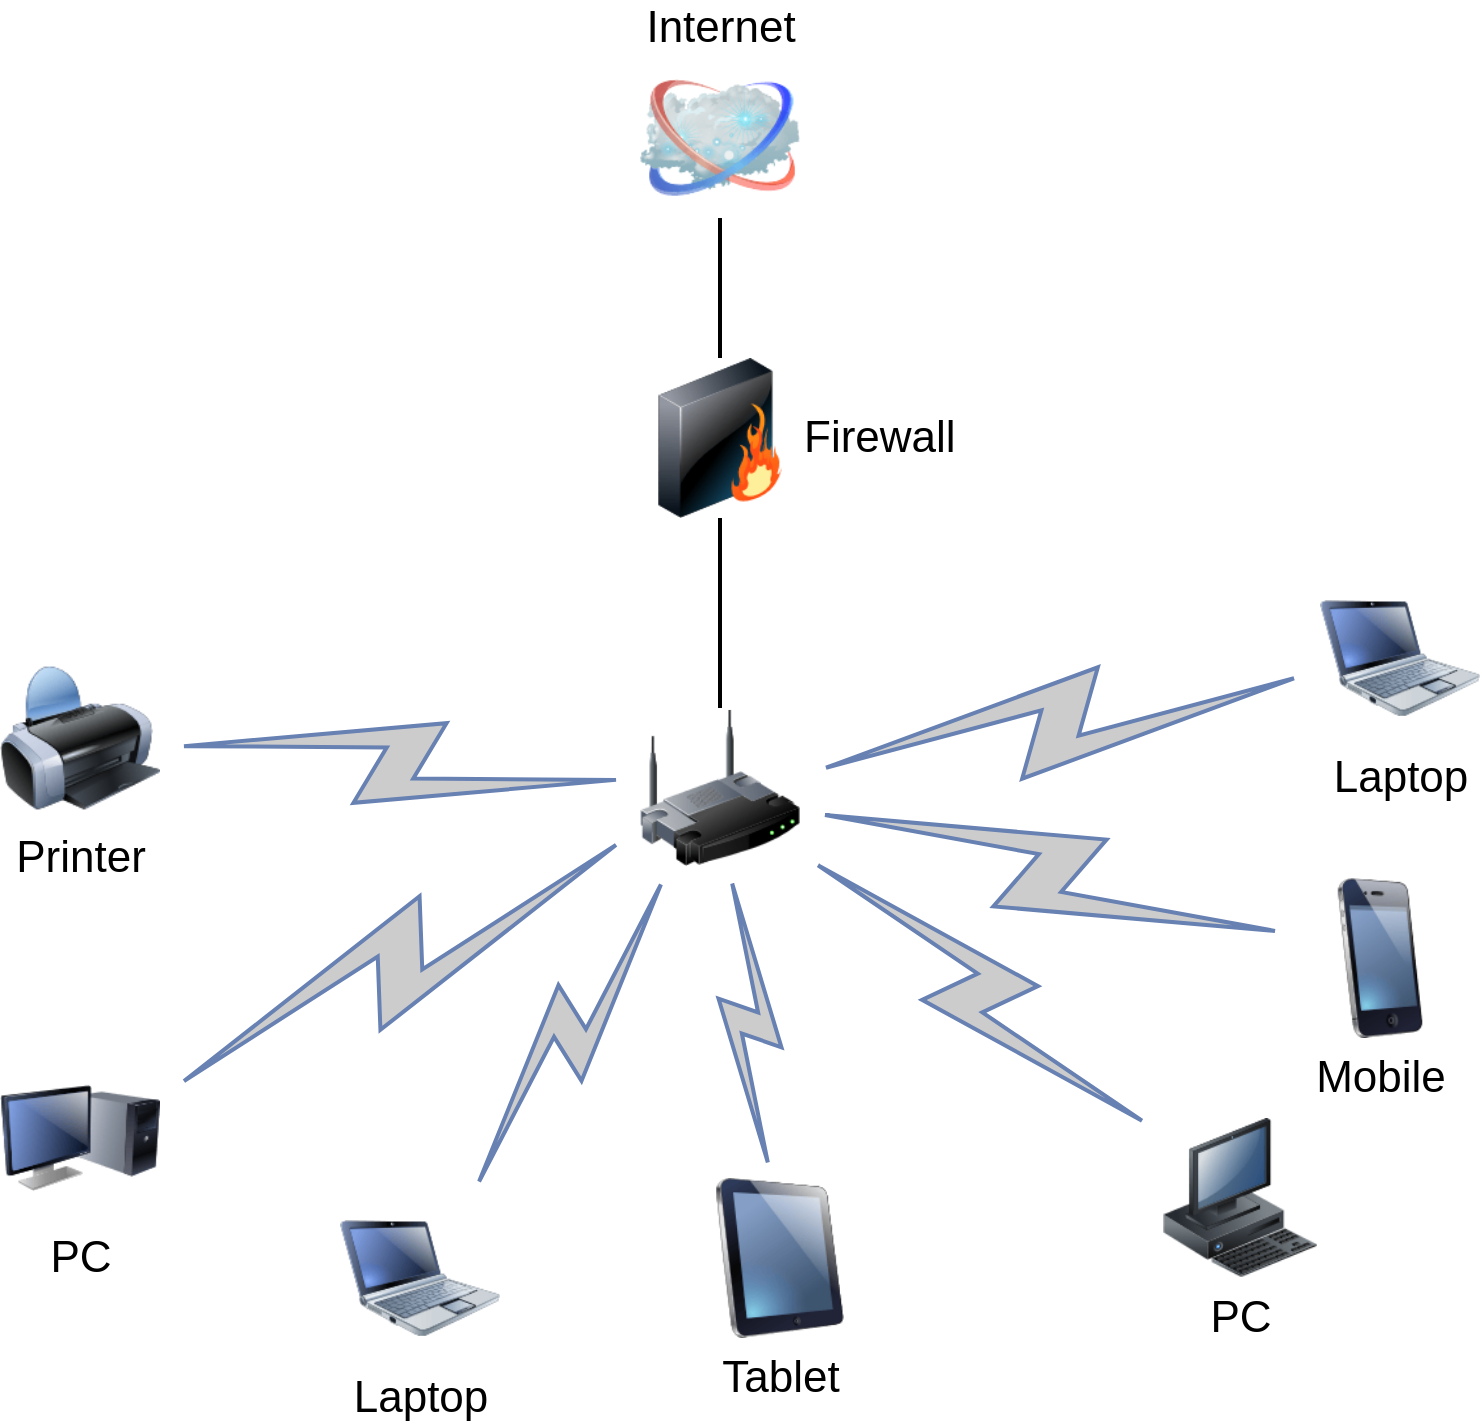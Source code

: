 <mxfile version="26.0.4" pages="3">
  <diagram name="Page-1" id="55a83fd1-7818-8e21-69c5-c3457e3827bb">
    <mxGraphModel dx="1408" dy="748" grid="1" gridSize="10" guides="1" tooltips="1" connect="1" arrows="1" fold="1" page="1" pageScale="1" pageWidth="1100" pageHeight="850" background="none" math="0" shadow="0">
      <root>
        <mxCell id="0" />
        <mxCell id="1" parent="0" />
        <mxCell id="69ecfefc5c41e42c-18" style="edgeStyle=none;rounded=0;html=1;labelBackgroundColor=none;endArrow=none;strokeWidth=2;fontFamily=Verdana;fontSize=22" parent="1" source="69ecfefc5c41e42c-1" target="69ecfefc5c41e42c-3" edge="1">
          <mxGeometry relative="1" as="geometry" />
        </mxCell>
        <mxCell id="69ecfefc5c41e42c-1" value="" style="image;html=1;labelBackgroundColor=#ffffff;image=img/lib/clip_art/networking/Wireless_Router_128x128.png;rounded=1;shadow=0;comic=0;strokeWidth=2;fontSize=22" parent="1" vertex="1">
          <mxGeometry x="470" y="465" width="80" height="80" as="geometry" />
        </mxCell>
        <mxCell id="69ecfefc5c41e42c-2" value="Internet" style="image;html=1;labelBackgroundColor=#ffffff;image=img/lib/clip_art/networking/Cloud_128x128.png;rounded=1;shadow=0;comic=0;strokeWidth=2;fontSize=22;labelPosition=center;verticalLabelPosition=top;align=center;verticalAlign=bottom;" parent="1" vertex="1">
          <mxGeometry x="470" y="140" width="80" height="80" as="geometry" />
        </mxCell>
        <mxCell id="69ecfefc5c41e42c-19" style="edgeStyle=none;rounded=0;html=1;labelBackgroundColor=none;endArrow=none;strokeWidth=2;fontFamily=Verdana;fontSize=22" parent="1" source="69ecfefc5c41e42c-3" target="69ecfefc5c41e42c-2" edge="1">
          <mxGeometry relative="1" as="geometry" />
        </mxCell>
        <mxCell id="69ecfefc5c41e42c-3" value="Firewall" style="image;html=1;labelBackgroundColor=#ffffff;image=img/lib/clip_art/networking/Firewall_128x128.png;rounded=1;shadow=0;comic=0;strokeWidth=2;fontSize=22;labelPosition=right;verticalLabelPosition=middle;align=left;verticalAlign=middle;" parent="1" vertex="1">
          <mxGeometry x="470" y="290" width="80" height="80" as="geometry" />
        </mxCell>
        <mxCell id="69ecfefc5c41e42c-4" value="Tablet" style="image;html=1;labelBackgroundColor=#ffffff;image=img/lib/clip_art/computers/iPad_128x128.png;rounded=1;shadow=0;comic=0;strokeWidth=2;fontSize=22" parent="1" vertex="1">
          <mxGeometry x="500" y="700" width="80" height="80" as="geometry" />
        </mxCell>
        <mxCell id="69ecfefc5c41e42c-5" value="PC" style="image;html=1;labelBackgroundColor=#ffffff;image=img/lib/clip_art/computers/Monitor_Tower_128x128.png;rounded=1;shadow=0;comic=0;strokeWidth=2;fontSize=22" parent="1" vertex="1">
          <mxGeometry x="150" y="640" width="80" height="80" as="geometry" />
        </mxCell>
        <mxCell id="69ecfefc5c41e42c-6" value="Printer" style="image;html=1;labelBackgroundColor=#ffffff;image=img/lib/clip_art/computers/Printer_128x128.png;rounded=1;shadow=0;comic=0;strokeWidth=2;fontSize=22" parent="1" vertex="1">
          <mxGeometry x="150" y="440" width="80" height="80" as="geometry" />
        </mxCell>
        <mxCell id="69ecfefc5c41e42c-7" value="PC" style="image;html=1;labelBackgroundColor=#ffffff;image=img/lib/clip_art/computers/Workstation_128x128.png;rounded=1;shadow=0;comic=0;strokeWidth=2;fontSize=22" parent="1" vertex="1">
          <mxGeometry x="730" y="670" width="80" height="80" as="geometry" />
        </mxCell>
        <mxCell id="69ecfefc5c41e42c-8" value="Mobile" style="image;html=1;labelBackgroundColor=#ffffff;image=img/lib/clip_art/telecommunication/iPhone_128x128.png;rounded=1;shadow=0;comic=0;strokeWidth=2;fontSize=22" parent="1" vertex="1">
          <mxGeometry x="800" y="550" width="80" height="80" as="geometry" />
        </mxCell>
        <mxCell id="69ecfefc5c41e42c-9" value="Laptop" style="image;html=1;labelBackgroundColor=#ffffff;image=img/lib/clip_art/computers/Netbook_128x128.png;rounded=1;shadow=0;comic=0;strokeColor=#000000;strokeWidth=2;fillColor=#FFFFFF;fontSize=22;fontColor=#000000;" parent="1" vertex="1">
          <mxGeometry x="810" y="400" width="80" height="80" as="geometry" />
        </mxCell>
        <mxCell id="69ecfefc5c41e42c-10" value="Laptop" style="image;html=1;labelBackgroundColor=#ffffff;image=img/lib/clip_art/computers/Netbook_128x128.png;rounded=1;shadow=0;comic=0;strokeWidth=2;fontSize=22" parent="1" vertex="1">
          <mxGeometry x="320" y="710" width="80" height="80" as="geometry" />
        </mxCell>
        <mxCell id="69ecfefc5c41e42c-11" value="" style="html=1;fillColor=#CCCCCC;strokeColor=#6881B3;gradientColor=none;gradientDirection=north;strokeWidth=2;shape=mxgraph.networks.comm_link_edge;html=1;labelBackgroundColor=none;endArrow=none;fontFamily=Verdana;fontSize=22;fontColor=#000000;" parent="1" source="69ecfefc5c41e42c-6" target="69ecfefc5c41e42c-1" edge="1">
          <mxGeometry width="100" height="100" relative="1" as="geometry">
            <mxPoint x="300" y="390" as="sourcePoint" />
            <mxPoint x="400" y="290" as="targetPoint" />
          </mxGeometry>
        </mxCell>
        <mxCell id="69ecfefc5c41e42c-12" value="" style="html=1;fillColor=#CCCCCC;strokeColor=#6881B3;gradientColor=none;gradientDirection=north;strokeWidth=2;shape=mxgraph.networks.comm_link_edge;html=1;labelBackgroundColor=none;endArrow=none;fontFamily=Verdana;fontSize=22;fontColor=#000000;fontStyle=1" parent="1" source="69ecfefc5c41e42c-5" target="69ecfefc5c41e42c-1" edge="1">
          <mxGeometry width="100" height="100" relative="1" as="geometry">
            <mxPoint x="320" y="481.957" as="sourcePoint" />
            <mxPoint x="470" y="508.043" as="targetPoint" />
          </mxGeometry>
        </mxCell>
        <mxCell id="69ecfefc5c41e42c-13" value="" style="html=1;fillColor=#CCCCCC;strokeColor=#6881B3;gradientColor=none;gradientDirection=north;strokeWidth=2;shape=mxgraph.networks.comm_link_edge;html=1;labelBackgroundColor=none;endArrow=none;fontFamily=Verdana;fontSize=22;fontColor=#000000;" parent="1" source="69ecfefc5c41e42c-10" target="69ecfefc5c41e42c-1" edge="1">
          <mxGeometry width="100" height="100" relative="1" as="geometry">
            <mxPoint x="330" y="491.957" as="sourcePoint" />
            <mxPoint x="480" y="518.043" as="targetPoint" />
          </mxGeometry>
        </mxCell>
        <mxCell id="69ecfefc5c41e42c-14" value="" style="html=1;fillColor=#CCCCCC;strokeColor=#6881B3;gradientColor=none;gradientDirection=north;strokeWidth=2;shape=mxgraph.networks.comm_link_edge;html=1;labelBackgroundColor=none;endArrow=none;fontFamily=Verdana;fontSize=22;fontColor=#000000;" parent="1" source="69ecfefc5c41e42c-4" target="69ecfefc5c41e42c-1" edge="1">
          <mxGeometry width="100" height="100" relative="1" as="geometry">
            <mxPoint x="340" y="501.957" as="sourcePoint" />
            <mxPoint x="490" y="528.043" as="targetPoint" />
          </mxGeometry>
        </mxCell>
        <mxCell id="69ecfefc5c41e42c-15" value="" style="html=1;fillColor=#CCCCCC;strokeColor=#6881B3;gradientColor=none;gradientDirection=north;strokeWidth=2;shape=mxgraph.networks.comm_link_edge;html=1;labelBackgroundColor=none;endArrow=none;fontFamily=Verdana;fontSize=22;fontColor=#000000;" parent="1" source="69ecfefc5c41e42c-7" target="69ecfefc5c41e42c-1" edge="1">
          <mxGeometry width="100" height="100" relative="1" as="geometry">
            <mxPoint x="350" y="511.957" as="sourcePoint" />
            <mxPoint x="500" y="538.043" as="targetPoint" />
          </mxGeometry>
        </mxCell>
        <mxCell id="69ecfefc5c41e42c-16" value="" style="html=1;fillColor=#CCCCCC;strokeColor=#6881B3;gradientColor=none;gradientDirection=north;strokeWidth=2;shape=mxgraph.networks.comm_link_edge;html=1;labelBackgroundColor=none;endArrow=none;fontFamily=Verdana;fontSize=22;fontColor=#000000;" parent="1" source="69ecfefc5c41e42c-8" target="69ecfefc5c41e42c-1" edge="1">
          <mxGeometry width="100" height="100" relative="1" as="geometry">
            <mxPoint x="360" y="521.957" as="sourcePoint" />
            <mxPoint x="510" y="548.043" as="targetPoint" />
          </mxGeometry>
        </mxCell>
        <mxCell id="69ecfefc5c41e42c-17" value="" style="html=1;fillColor=#CCCCCC;strokeColor=#6881B3;gradientColor=none;gradientDirection=north;strokeWidth=2;shape=mxgraph.networks.comm_link_edge;html=1;labelBackgroundColor=none;endArrow=none;fontFamily=Verdana;fontSize=22;fontColor=#000000;" parent="1" source="69ecfefc5c41e42c-9" target="69ecfefc5c41e42c-1" edge="1">
          <mxGeometry width="100" height="100" relative="1" as="geometry">
            <mxPoint x="370" y="531.957" as="sourcePoint" />
            <mxPoint x="520" y="558.043" as="targetPoint" />
          </mxGeometry>
        </mxCell>
      </root>
    </mxGraphModel>
  </diagram>
  <diagram id="9Ve0_iWSavufKZSIRS-Z" name="第 2 页">
    <mxGraphModel dx="1284" dy="1383" grid="1" gridSize="10" guides="1" tooltips="1" connect="1" arrows="1" fold="1" page="1" pageScale="1" pageWidth="827" pageHeight="1169" math="0" shadow="0">
      <root>
        <mxCell id="0" />
        <mxCell id="1" parent="0" />
        <mxCell id="qtBgJeT8Te5FzymlY95Z-78" style="edgeStyle=orthogonalEdgeStyle;rounded=0;orthogonalLoop=1;jettySize=auto;html=1;entryX=0.25;entryY=1;entryDx=0;entryDy=0;shape=flexArrow;fillColor=#e1d5e7;strokeColor=#9673a6;" edge="1" parent="1" source="qtBgJeT8Te5FzymlY95Z-1" target="qtBgJeT8Te5FzymlY95Z-2">
          <mxGeometry relative="1" as="geometry" />
        </mxCell>
        <mxCell id="qtBgJeT8Te5FzymlY95Z-1" value="车机端" style="swimlane;whiteSpace=wrap;html=1;fillColor=#dae8fc;strokeColor=#6c8ebf;" vertex="1" parent="1">
          <mxGeometry x="40" y="460" width="570" height="360" as="geometry" />
        </mxCell>
        <mxCell id="qtBgJeT8Te5FzymlY95Z-5" value="本地存储" style="rounded=1;whiteSpace=wrap;html=1;" vertex="1" parent="qtBgJeT8Te5FzymlY95Z-1">
          <mxGeometry x="80" y="180" width="80" height="40" as="geometry" />
        </mxCell>
        <mxCell id="qtBgJeT8Te5FzymlY95Z-7" value="" style="edgeStyle=orthogonalEdgeStyle;rounded=0;orthogonalLoop=1;jettySize=auto;html=1;" edge="1" parent="qtBgJeT8Te5FzymlY95Z-1" source="qtBgJeT8Te5FzymlY95Z-6" target="qtBgJeT8Te5FzymlY95Z-5">
          <mxGeometry relative="1" as="geometry" />
        </mxCell>
        <mxCell id="qtBgJeT8Te5FzymlY95Z-14" style="edgeStyle=orthogonalEdgeStyle;rounded=0;orthogonalLoop=1;jettySize=auto;html=1;strokeWidth=2;fillColor=#d80073;strokeColor=#A50040;" edge="1" parent="qtBgJeT8Te5FzymlY95Z-1" source="qtBgJeT8Te5FzymlY95Z-6" target="qtBgJeT8Te5FzymlY95Z-28">
          <mxGeometry relative="1" as="geometry">
            <mxPoint x="200" y="90" as="targetPoint" />
          </mxGeometry>
        </mxCell>
        <mxCell id="qtBgJeT8Te5FzymlY95Z-6" value="摄像头" style="rounded=1;whiteSpace=wrap;html=1;" vertex="1" parent="qtBgJeT8Te5FzymlY95Z-1">
          <mxGeometry x="80" y="120" width="80" height="40" as="geometry" />
        </mxCell>
        <mxCell id="qtBgJeT8Te5FzymlY95Z-12" style="edgeStyle=orthogonalEdgeStyle;rounded=0;orthogonalLoop=1;jettySize=auto;html=1;strokeWidth=2;fillColor=#008a00;strokeColor=#005700;" edge="1" parent="qtBgJeT8Te5FzymlY95Z-1" source="qtBgJeT8Te5FzymlY95Z-29" target="qtBgJeT8Te5FzymlY95Z-5">
          <mxGeometry relative="1" as="geometry">
            <mxPoint x="200" y="160" as="sourcePoint" />
          </mxGeometry>
        </mxCell>
        <mxCell id="qtBgJeT8Te5FzymlY95Z-16" style="edgeStyle=orthogonalEdgeStyle;rounded=0;orthogonalLoop=1;jettySize=auto;html=1;strokeWidth=2;fillColor=#6a00ff;strokeColor=#3700CC;" edge="1" parent="qtBgJeT8Te5FzymlY95Z-1" source="qtBgJeT8Te5FzymlY95Z-30" target="qtBgJeT8Te5FzymlY95Z-5">
          <mxGeometry relative="1" as="geometry">
            <mxPoint x="200" y="230" as="sourcePoint" />
          </mxGeometry>
        </mxCell>
        <mxCell id="qtBgJeT8Te5FzymlY95Z-27" value="RTC 实时通信服务" style="swimlane;whiteSpace=wrap;html=1;flipV=1;fillColor=#f8cecc;strokeColor=#b85450;" vertex="1" parent="qtBgJeT8Te5FzymlY95Z-1">
          <mxGeometry x="250" y="40" width="270" height="300" as="geometry" />
        </mxCell>
        <mxCell id="qtBgJeT8Te5FzymlY95Z-30" value="云端备份" style="rounded=1;whiteSpace=wrap;html=1;" vertex="1" parent="qtBgJeT8Te5FzymlY95Z-27">
          <mxGeometry x="30" y="200" width="80" height="40" as="geometry" />
        </mxCell>
        <mxCell id="qtBgJeT8Te5FzymlY95Z-32" value="内网穿透" style="rounded=1;whiteSpace=wrap;html=1;" vertex="1" parent="qtBgJeT8Te5FzymlY95Z-27">
          <mxGeometry x="150" y="200" width="80" height="40" as="geometry" />
        </mxCell>
        <mxCell id="qtBgJeT8Te5FzymlY95Z-33" value="控制模块" style="rounded=1;whiteSpace=wrap;html=1;" vertex="1" parent="qtBgJeT8Te5FzymlY95Z-27">
          <mxGeometry x="150" y="20" width="80" height="40" as="geometry" />
        </mxCell>
        <mxCell id="qtBgJeT8Te5FzymlY95Z-29" value="历史点播" style="rounded=1;whiteSpace=wrap;html=1;" vertex="1" parent="qtBgJeT8Te5FzymlY95Z-27">
          <mxGeometry x="30" y="140" width="80" height="40" as="geometry" />
        </mxCell>
        <mxCell id="qtBgJeT8Te5FzymlY95Z-28" value="实时推流" style="rounded=1;whiteSpace=wrap;html=1;" vertex="1" parent="qtBgJeT8Te5FzymlY95Z-27">
          <mxGeometry x="30" y="80" width="80" height="40" as="geometry" />
        </mxCell>
        <mxCell id="qtBgJeT8Te5FzymlY95Z-31" value="鉴权模块" style="rounded=1;whiteSpace=wrap;html=1;" vertex="1" parent="qtBgJeT8Te5FzymlY95Z-27">
          <mxGeometry x="30" y="20" width="80" height="40" as="geometry" />
        </mxCell>
        <mxCell id="OVSg_ERc4_63_fbzjvfP-7" value="&lt;div&gt;小程序&lt;/div&gt;二维码" style="rounded=1;whiteSpace=wrap;html=1;" vertex="1" parent="qtBgJeT8Te5FzymlY95Z-27">
          <mxGeometry x="150" y="110" width="80" height="40" as="geometry" />
        </mxCell>
        <mxCell id="j-06NSvgUltq9vs5S2AC-3" value="车机系统" style="swimlane;whiteSpace=wrap;html=1;flipV=1;fillColor=#fff2cc;strokeColor=#d6b656;" vertex="1" parent="qtBgJeT8Te5FzymlY95Z-1">
          <mxGeometry x="40" y="40" width="180" height="300" as="geometry" />
        </mxCell>
        <mxCell id="qtBgJeT8Te5FzymlY95Z-2" value="云端" style="swimlane;whiteSpace=wrap;html=1;fillColor=#f5f5f5;fontColor=#333333;strokeColor=#666666;" vertex="1" parent="1">
          <mxGeometry x="40" y="120" width="1140" height="300" as="geometry" />
        </mxCell>
        <mxCell id="qtBgJeT8Te5FzymlY95Z-80" style="edgeStyle=orthogonalEdgeStyle;rounded=0;orthogonalLoop=1;jettySize=auto;html=1;entryX=1;entryY=0.5;entryDx=0;entryDy=0;" edge="1" parent="qtBgJeT8Te5FzymlY95Z-2" source="qtBgJeT8Te5FzymlY95Z-45" target="qtBgJeT8Te5FzymlY95Z-44">
          <mxGeometry relative="1" as="geometry" />
        </mxCell>
        <mxCell id="qtBgJeT8Te5FzymlY95Z-45" value="云端服务（API接口）" style="swimlane;whiteSpace=wrap;html=1;fillColor=#fff2cc;strokeColor=#d6b656;" vertex="1" parent="qtBgJeT8Te5FzymlY95Z-2">
          <mxGeometry x="160" y="40" width="240" height="220" as="geometry" />
        </mxCell>
        <mxCell id="qtBgJeT8Te5FzymlY95Z-59" value="鉴权模块" style="rounded=1;whiteSpace=wrap;html=1;" vertex="1" parent="qtBgJeT8Te5FzymlY95Z-45">
          <mxGeometry x="20" y="40" width="80" height="40" as="geometry" />
        </mxCell>
        <mxCell id="qtBgJeT8Te5FzymlY95Z-64" value="设备注册" style="rounded=1;whiteSpace=wrap;html=1;" vertex="1" parent="qtBgJeT8Te5FzymlY95Z-45">
          <mxGeometry x="130" y="40" width="80" height="40" as="geometry" />
        </mxCell>
        <mxCell id="qtBgJeT8Te5FzymlY95Z-65" value="健康检查" style="rounded=1;whiteSpace=wrap;html=1;" vertex="1" parent="qtBgJeT8Te5FzymlY95Z-45">
          <mxGeometry x="20" y="100" width="80" height="40" as="geometry" />
        </mxCell>
        <mxCell id="qtBgJeT8Te5FzymlY95Z-66" value="消息队列" style="rounded=1;whiteSpace=wrap;html=1;" vertex="1" parent="qtBgJeT8Te5FzymlY95Z-45">
          <mxGeometry x="130" y="100" width="80" height="40" as="geometry" />
        </mxCell>
        <mxCell id="qtBgJeT8Te5FzymlY95Z-79" value="数据上传/查看/删除" style="rounded=1;whiteSpace=wrap;html=1;" vertex="1" parent="qtBgJeT8Te5FzymlY95Z-45">
          <mxGeometry x="20" y="160" width="190" height="40" as="geometry" />
        </mxCell>
        <mxCell id="qtBgJeT8Te5FzymlY95Z-44" value="云端存储" style="swimlane;whiteSpace=wrap;html=1;fillColor=#ffe6cc;strokeColor=#d79b00;" vertex="1" parent="qtBgJeT8Te5FzymlY95Z-2">
          <mxGeometry x="30" y="40" width="100" height="220" as="geometry" />
        </mxCell>
        <mxCell id="qtBgJeT8Te5FzymlY95Z-46" value="视频" style="shape=cylinder3;whiteSpace=wrap;html=1;boundedLbl=1;backgroundOutline=1;size=15;" vertex="1" parent="qtBgJeT8Te5FzymlY95Z-44">
          <mxGeometry x="20" y="130" width="60" height="70" as="geometry" />
        </mxCell>
        <mxCell id="qtBgJeT8Te5FzymlY95Z-84" value="用户&lt;div&gt;数据&lt;/div&gt;" style="shape=cylinder3;whiteSpace=wrap;html=1;boundedLbl=1;backgroundOutline=1;size=15;" vertex="1" parent="qtBgJeT8Te5FzymlY95Z-44">
          <mxGeometry x="20" y="40" width="60" height="70" as="geometry" />
        </mxCell>
        <mxCell id="qtBgJeT8Te5FzymlY95Z-67" value="管理后台（车商）" style="swimlane;whiteSpace=wrap;html=1;fillColor=#e1d5e7;strokeColor=#9673a6;" vertex="1" parent="qtBgJeT8Te5FzymlY95Z-2">
          <mxGeometry x="600" y="40" width="240" height="220" as="geometry" />
        </mxCell>
        <mxCell id="qtBgJeT8Te5FzymlY95Z-68" value="用户管理（查看/删除）" style="rounded=1;whiteSpace=wrap;html=1;" vertex="1" parent="qtBgJeT8Te5FzymlY95Z-67">
          <mxGeometry x="20" y="40" width="200" height="40" as="geometry" />
        </mxCell>
        <mxCell id="qtBgJeT8Te5FzymlY95Z-69" value="设备管理（车机状态/冻结/数量）" style="rounded=1;whiteSpace=wrap;html=1;" vertex="1" parent="qtBgJeT8Te5FzymlY95Z-67">
          <mxGeometry x="20" y="100" width="200" height="40" as="geometry" />
        </mxCell>
        <mxCell id="qtBgJeT8Te5FzymlY95Z-71" value="数据管理（视频查看/下载/删除）" style="rounded=1;whiteSpace=wrap;html=1;" vertex="1" parent="qtBgJeT8Te5FzymlY95Z-67">
          <mxGeometry x="20" y="160" width="200" height="40" as="geometry" />
        </mxCell>
        <mxCell id="qtBgJeT8Te5FzymlY95Z-72" value="用户后台（车主网页后台）" style="swimlane;whiteSpace=wrap;html=1;fillColor=#76608a;fontColor=#ffffff;strokeColor=#432D57;" vertex="1" parent="qtBgJeT8Te5FzymlY95Z-2">
          <mxGeometry x="880" y="40" width="240" height="220" as="geometry" />
        </mxCell>
        <mxCell id="qtBgJeT8Te5FzymlY95Z-74" value="设备管理" style="rounded=1;whiteSpace=wrap;html=1;" vertex="1" parent="qtBgJeT8Te5FzymlY95Z-72">
          <mxGeometry x="130" y="40" width="80" height="40" as="geometry" />
        </mxCell>
        <mxCell id="qtBgJeT8Te5FzymlY95Z-75" value="实时监控（查看监控/切换相机）" style="rounded=1;whiteSpace=wrap;html=1;" vertex="1" parent="qtBgJeT8Te5FzymlY95Z-72">
          <mxGeometry x="20" y="100" width="200" height="40" as="geometry" />
        </mxCell>
        <mxCell id="qtBgJeT8Te5FzymlY95Z-76" value="历史记录（查看，下载，删除）" style="rounded=1;whiteSpace=wrap;html=1;" vertex="1" parent="qtBgJeT8Te5FzymlY95Z-72">
          <mxGeometry x="20" y="160" width="200" height="40" as="geometry" />
        </mxCell>
        <mxCell id="qtBgJeT8Te5FzymlY95Z-83" value="登陆/注销" style="rounded=1;whiteSpace=wrap;html=1;" vertex="1" parent="qtBgJeT8Te5FzymlY95Z-72">
          <mxGeometry x="20" y="40" width="80" height="40" as="geometry" />
        </mxCell>
        <mxCell id="qtBgJeT8Te5FzymlY95Z-43" value="RTC 实时通信服务" style="swimlane;whiteSpace=wrap;html=1;fillColor=#f8cecc;strokeColor=#b85450;" vertex="1" parent="qtBgJeT8Te5FzymlY95Z-2">
          <mxGeometry x="440" y="40" width="120" height="220" as="geometry" />
        </mxCell>
        <mxCell id="qtBgJeT8Te5FzymlY95Z-52" value="控制模块" style="rounded=1;whiteSpace=wrap;html=1;" vertex="1" parent="qtBgJeT8Te5FzymlY95Z-43">
          <mxGeometry x="20" y="40" width="80" height="40" as="geometry" />
        </mxCell>
        <mxCell id="qtBgJeT8Te5FzymlY95Z-62" value="信令交换" style="rounded=1;whiteSpace=wrap;html=1;" vertex="1" parent="qtBgJeT8Te5FzymlY95Z-43">
          <mxGeometry x="20" y="100" width="80" height="40" as="geometry" />
        </mxCell>
        <mxCell id="qtBgJeT8Te5FzymlY95Z-63" value="网络隧道" style="rounded=1;whiteSpace=wrap;html=1;" vertex="1" parent="qtBgJeT8Te5FzymlY95Z-43">
          <mxGeometry x="20" y="160" width="80" height="40" as="geometry" />
        </mxCell>
        <mxCell id="qtBgJeT8Te5FzymlY95Z-77" style="edgeStyle=orthogonalEdgeStyle;rounded=0;orthogonalLoop=1;jettySize=auto;html=1;entryX=0.75;entryY=1;entryDx=0;entryDy=0;shape=flexArrow;fillColor=#f8cecc;strokeColor=#b85450;exitX=0.472;exitY=0.028;exitDx=0;exitDy=0;exitPerimeter=0;" edge="1" parent="1" source="qtBgJeT8Te5FzymlY95Z-3" target="qtBgJeT8Te5FzymlY95Z-2">
          <mxGeometry relative="1" as="geometry" />
        </mxCell>
        <mxCell id="qtBgJeT8Te5FzymlY95Z-3" value="移动端（车主）" style="swimlane;whiteSpace=wrap;html=1;fillColor=#d5e8d4;strokeColor=#82b366;" vertex="1" parent="1">
          <mxGeometry x="640" y="460" width="540" height="360" as="geometry" />
        </mxCell>
        <mxCell id="qtBgJeT8Te5FzymlY95Z-35" value="RTC 实时通信服务" style="swimlane;whiteSpace=wrap;html=1;flipV=1;fillColor=#f8cecc;strokeColor=#b85450;" vertex="1" parent="qtBgJeT8Te5FzymlY95Z-3">
          <mxGeometry x="40" y="40" width="160" height="300" as="geometry" />
        </mxCell>
        <mxCell id="qtBgJeT8Te5FzymlY95Z-37" value="内网穿透" style="rounded=1;whiteSpace=wrap;html=1;" vertex="1" parent="qtBgJeT8Te5FzymlY95Z-35">
          <mxGeometry x="40" y="200" width="80" height="40" as="geometry" />
        </mxCell>
        <mxCell id="qtBgJeT8Te5FzymlY95Z-39" value="历史点播" style="rounded=1;whiteSpace=wrap;html=1;" vertex="1" parent="qtBgJeT8Te5FzymlY95Z-35">
          <mxGeometry x="40" y="140" width="80" height="40" as="geometry" />
        </mxCell>
        <mxCell id="qtBgJeT8Te5FzymlY95Z-40" value="实时拉流" style="rounded=1;whiteSpace=wrap;html=1;" vertex="1" parent="qtBgJeT8Te5FzymlY95Z-35">
          <mxGeometry x="40" y="80" width="80" height="40" as="geometry" />
        </mxCell>
        <mxCell id="qtBgJeT8Te5FzymlY95Z-41" value="鉴权模块" style="rounded=1;whiteSpace=wrap;html=1;" vertex="1" parent="qtBgJeT8Te5FzymlY95Z-35">
          <mxGeometry x="40" y="20" width="80" height="40" as="geometry" />
        </mxCell>
        <mxCell id="qtBgJeT8Te5FzymlY95Z-53" value="微信小程序" style="swimlane;whiteSpace=wrap;html=1;flipV=1;fillColor=#60a917;fontColor=#ffffff;strokeColor=#2D7600;" vertex="1" parent="qtBgJeT8Te5FzymlY95Z-3">
          <mxGeometry x="227" y="40" width="160" height="300" as="geometry" />
        </mxCell>
        <mxCell id="j-06NSvgUltq9vs5S2AC-2" style="edgeStyle=orthogonalEdgeStyle;rounded=0;orthogonalLoop=1;jettySize=auto;html=1;entryX=0.5;entryY=1;entryDx=0;entryDy=0;" edge="1" parent="qtBgJeT8Te5FzymlY95Z-53" source="qtBgJeT8Te5FzymlY95Z-54" target="qtBgJeT8Te5FzymlY95Z-55">
          <mxGeometry relative="1" as="geometry" />
        </mxCell>
        <mxCell id="qtBgJeT8Te5FzymlY95Z-54" value="视频下载" style="rounded=1;whiteSpace=wrap;html=1;" vertex="1" parent="qtBgJeT8Te5FzymlY95Z-53">
          <mxGeometry x="40" y="200" width="80" height="40" as="geometry" />
        </mxCell>
        <mxCell id="qtBgJeT8Te5FzymlY95Z-55" value="历史记录" style="rounded=1;whiteSpace=wrap;html=1;" vertex="1" parent="qtBgJeT8Te5FzymlY95Z-53">
          <mxGeometry x="40" y="140" width="80" height="40" as="geometry" />
        </mxCell>
        <mxCell id="qtBgJeT8Te5FzymlY95Z-56" value="实时监控&lt;br&gt;（拉流）" style="rounded=1;whiteSpace=wrap;html=1;" vertex="1" parent="qtBgJeT8Te5FzymlY95Z-53">
          <mxGeometry x="40" y="80" width="80" height="40" as="geometry" />
        </mxCell>
        <mxCell id="qtBgJeT8Te5FzymlY95Z-57" value="登陆" style="rounded=1;whiteSpace=wrap;html=1;" vertex="1" parent="qtBgJeT8Te5FzymlY95Z-53">
          <mxGeometry x="40" y="20" width="80" height="40" as="geometry" />
        </mxCell>
        <mxCell id="qtBgJeT8Te5FzymlY95Z-58" style="edgeStyle=orthogonalEdgeStyle;rounded=0;orthogonalLoop=1;jettySize=auto;html=1;strokeWidth=2;fillColor=#1ba1e2;strokeColor=#006EAF;" edge="1" parent="qtBgJeT8Te5FzymlY95Z-3" source="qtBgJeT8Te5FzymlY95Z-56" target="qtBgJeT8Te5FzymlY95Z-40">
          <mxGeometry relative="1" as="geometry" />
        </mxCell>
        <mxCell id="j-06NSvgUltq9vs5S2AC-1" style="edgeStyle=orthogonalEdgeStyle;rounded=0;orthogonalLoop=1;jettySize=auto;html=1;strokeWidth=2;fillColor=#a20025;strokeColor=#6F0000;" edge="1" parent="qtBgJeT8Te5FzymlY95Z-3" source="qtBgJeT8Te5FzymlY95Z-55" target="qtBgJeT8Te5FzymlY95Z-39">
          <mxGeometry relative="1" as="geometry" />
        </mxCell>
        <mxCell id="qtBgJeT8Te5FzymlY95Z-42" style="edgeStyle=orthogonalEdgeStyle;rounded=0;orthogonalLoop=1;jettySize=auto;html=1;shape=flexArrow;startArrow=block;strokeWidth=2;dashed=1;fillColor=#B9E0A5;" edge="1" parent="1" source="qtBgJeT8Te5FzymlY95Z-37" target="qtBgJeT8Te5FzymlY95Z-32">
          <mxGeometry relative="1" as="geometry" />
        </mxCell>
        <mxCell id="qtBgJeT8Te5FzymlY95Z-85" value="&amp;nbsp;P2P 连接&amp;nbsp;" style="edgeLabel;html=1;align=center;verticalAlign=middle;resizable=0;points=[];fontSize=17;" vertex="1" connectable="0" parent="qtBgJeT8Te5FzymlY95Z-42">
          <mxGeometry x="-0.021" y="-1" relative="1" as="geometry">
            <mxPoint as="offset" />
          </mxGeometry>
        </mxCell>
        <mxCell id="qtBgJeT8Te5FzymlY95Z-47" style="edgeStyle=orthogonalEdgeStyle;rounded=0;orthogonalLoop=1;jettySize=auto;html=1;entryX=0;entryY=0.5;entryDx=0;entryDy=0;strokeWidth=2;fillColor=#1ba1e2;strokeColor=#006EAF;" edge="1" parent="1" source="qtBgJeT8Te5FzymlY95Z-28" target="qtBgJeT8Te5FzymlY95Z-40">
          <mxGeometry relative="1" as="geometry" />
        </mxCell>
        <mxCell id="qtBgJeT8Te5FzymlY95Z-48" style="edgeStyle=orthogonalEdgeStyle;rounded=0;orthogonalLoop=1;jettySize=auto;html=1;strokeWidth=2;fillColor=#a20025;strokeColor=#6F0000;" edge="1" parent="1" source="qtBgJeT8Te5FzymlY95Z-29" target="qtBgJeT8Te5FzymlY95Z-39">
          <mxGeometry relative="1" as="geometry" />
        </mxCell>
        <mxCell id="qtBgJeT8Te5FzymlY95Z-51" style="edgeStyle=orthogonalEdgeStyle;rounded=0;orthogonalLoop=1;jettySize=auto;html=1;strokeWidth=2;exitX=0.5;exitY=1;exitDx=0;exitDy=0;entryX=0.5;entryY=1;entryDx=0;entryDy=0;fillColor=#60a917;strokeColor=#2D7600;" edge="1" parent="1" source="qtBgJeT8Te5FzymlY95Z-30" target="qtBgJeT8Te5FzymlY95Z-79">
          <mxGeometry relative="1" as="geometry">
            <mxPoint x="160" y="760" as="sourcePoint" />
            <mxPoint x="20" y="400" as="targetPoint" />
            <Array as="points">
              <mxPoint x="360" y="760" />
              <mxPoint x="60" y="760" />
              <mxPoint x="60" y="400" />
              <mxPoint x="315" y="400" />
            </Array>
          </mxGeometry>
        </mxCell>
        <mxCell id="j-06NSvgUltq9vs5S2AC-4" value="&lt;h1 style=&quot;margin-top: 0px;&quot;&gt;汽车监控 SaaS 物联网平台&lt;/h1&gt;&lt;p&gt;&lt;font style=&quot;font-size: 18px;&quot;&gt;车机 - 云端 - 移动端 架构图&lt;/font&gt;&lt;/p&gt;" style="text;html=1;whiteSpace=wrap;overflow=hidden;rounded=0;" vertex="1" parent="1">
          <mxGeometry x="40" y="40" width="1140" height="80" as="geometry" />
        </mxCell>
        <mxCell id="OVSg_ERc4_63_fbzjvfP-2" value="功能说明" style="swimlane;horizontal=0;whiteSpace=wrap;html=1;fillColor=#d80073;fontColor=#ffffff;strokeColor=#A50040;" vertex="1" parent="1">
          <mxGeometry x="40" y="860" width="1140" height="290" as="geometry" />
        </mxCell>
        <mxCell id="OVSg_ERc4_63_fbzjvfP-4" value="&lt;h1 style=&quot;margin-top: 0px;&quot;&gt;&lt;font style=&quot;font-size: 20px;&quot;&gt;车机端&lt;/font&gt;&lt;/h1&gt;&lt;p&gt;&lt;font style=&quot;font-size: 14px;&quot;&gt;&lt;span style=&quot;background-color: transparent; color: light-dark(rgb(0, 0, 0), rgb(255, 255, 255));&quot;&gt;车机应用启动时，同时启动 RTC 实时服务通信服务。&lt;/span&gt;多个摄像头实时采集图像数据，将数据想存储到本地。&lt;br&gt;RTC启动后，与云端确权认证，上报车机状态，上报网络地址。然后监听云端指令，指令包括启动推流，查看历史记录。当用户授权云端备份之后，还会在后台上传视频到云端。&lt;/font&gt;&lt;br&gt;&lt;/p&gt;" style="text;html=1;whiteSpace=wrap;overflow=hidden;rounded=0;" vertex="1" parent="OVSg_ERc4_63_fbzjvfP-2">
          <mxGeometry x="30" width="1100" height="90" as="geometry" />
        </mxCell>
        <mxCell id="OVSg_ERc4_63_fbzjvfP-5" value="&lt;h1 style=&quot;margin-top: 0px;&quot;&gt;&lt;font style=&quot;font-size: 20px;&quot;&gt;云端&lt;/font&gt;&lt;/h1&gt;&lt;p&gt;&lt;font style=&quot;font-size: 14px;&quot;&gt;&lt;span style=&quot;white-space: pre;&quot;&gt;&#x9;&lt;/span&gt;云端服务（API接口）：提供鉴权、设备注册、健康检查、数据管理，历史数据管理等等功能、在线用户管理、用户状态管理（远程启用/远程冻结）&lt;br&gt;&lt;span style=&quot;white-space: pre;&quot;&gt;&#x9;&lt;/span&gt;RTC 实时通信服务：车机与移动端信令握手管理、为车机与移动端提供网络打洞穿透、在线设备管理（强行踢掉某个车机）&lt;br&gt;&lt;/font&gt;&lt;span style=&quot;font-size: 14px; background-color: transparent; color: light-dark(rgb(0, 0, 0), rgb(255, 255, 255));&quot;&gt;&lt;span style=&quot;white-space: pre;&quot;&gt;&#x9;&lt;/span&gt;车商管理后台：管理旗下接入的车机，用户管理（查看用户、用户冻结）设备管理（&lt;/span&gt;&lt;span style=&quot;font-size: 14px; background-color: transparent; color: light-dark(rgb(0, 0, 0), rgb(255, 255, 255));&quot;&gt;在线&lt;/span&gt;&lt;span style=&quot;background-color: transparent; color: light-dark(rgb(0, 0, 0), rgb(255, 255, 255)); font-size: 14px;&quot;&gt;车机、远程监控、历史记录调取），数据管理（历史数据下载，远程删除）&lt;/span&gt;&lt;/p&gt;" style="text;html=1;whiteSpace=wrap;overflow=hidden;rounded=0;" vertex="1" parent="OVSg_ERc4_63_fbzjvfP-2">
          <mxGeometry x="30" y="90" width="1100" height="110" as="geometry" />
        </mxCell>
        <mxCell id="OVSg_ERc4_63_fbzjvfP-6" value="&lt;h1 style=&quot;margin-top: 0px;&quot;&gt;&lt;font style=&quot;font-size: 20px;&quot;&gt;移动端 - 车主服务（&lt;/font&gt;&lt;span style=&quot;background-color: transparent; color: light-dark(rgb(0, 0, 0), rgb(255, 255, 255)); font-weight: normal;&quot;&gt;&lt;font style=&quot;font-size: 15px;&quot;&gt;车主进入车机系统，扫描二维码进入小程序&lt;/font&gt;&lt;/span&gt;&lt;span style=&quot;font-size: 20px; background-color: transparent; color: light-dark(rgb(0, 0, 0), rgb(255, 255, 255)); font-weight: normal;&quot;&gt;）&lt;/span&gt;&lt;/h1&gt;&lt;p&gt;&lt;font style=&quot;font-size: 14px;&quot;&gt;&lt;span style=&quot;white-space: pre;&quot;&gt;&#x9;&lt;/span&gt;小程序提供：实时拉流查看监控、切换摄像头、查看历史记录、历史文件下载&lt;/font&gt;&lt;br&gt;&lt;/p&gt;" style="text;html=1;whiteSpace=wrap;overflow=hidden;rounded=0;" vertex="1" parent="OVSg_ERc4_63_fbzjvfP-2">
          <mxGeometry x="30" y="210" width="1100" height="70" as="geometry" />
        </mxCell>
        <mxCell id="OVSg_ERc4_63_fbzjvfP-8" style="edgeStyle=orthogonalEdgeStyle;rounded=0;orthogonalLoop=1;jettySize=auto;html=1;entryX=1;entryY=0.5;entryDx=0;entryDy=0;fontSize=11;strokeWidth=2;fillColor=#60a917;strokeColor=#2D7600;" edge="1" parent="1" source="qtBgJeT8Te5FzymlY95Z-53" target="OVSg_ERc4_63_fbzjvfP-7">
          <mxGeometry relative="1" as="geometry">
            <Array as="points">
              <mxPoint x="780" y="630" />
              <mxPoint x="780" y="630" />
            </Array>
          </mxGeometry>
        </mxCell>
        <mxCell id="ukqGBS-WsygnEhXAxPHl-1" value="云端技术架构" style="swimlane;horizontal=0;whiteSpace=wrap;html=1;" vertex="1" parent="1">
          <mxGeometry x="40" y="1190" width="1140" height="200" as="geometry" />
        </mxCell>
      </root>
    </mxGraphModel>
  </diagram>
  <diagram id="7RTibOhCW13OjqAdW1zp" name="第 3 页">
    <mxGraphModel dx="1284" dy="1383" grid="1" gridSize="10" guides="1" tooltips="1" connect="1" arrows="1" fold="1" page="1" pageScale="1" pageWidth="827" pageHeight="1169" math="0" shadow="0">
      <root>
        <mxCell id="0" />
        <mxCell id="1" parent="0" />
      </root>
    </mxGraphModel>
  </diagram>
</mxfile>
